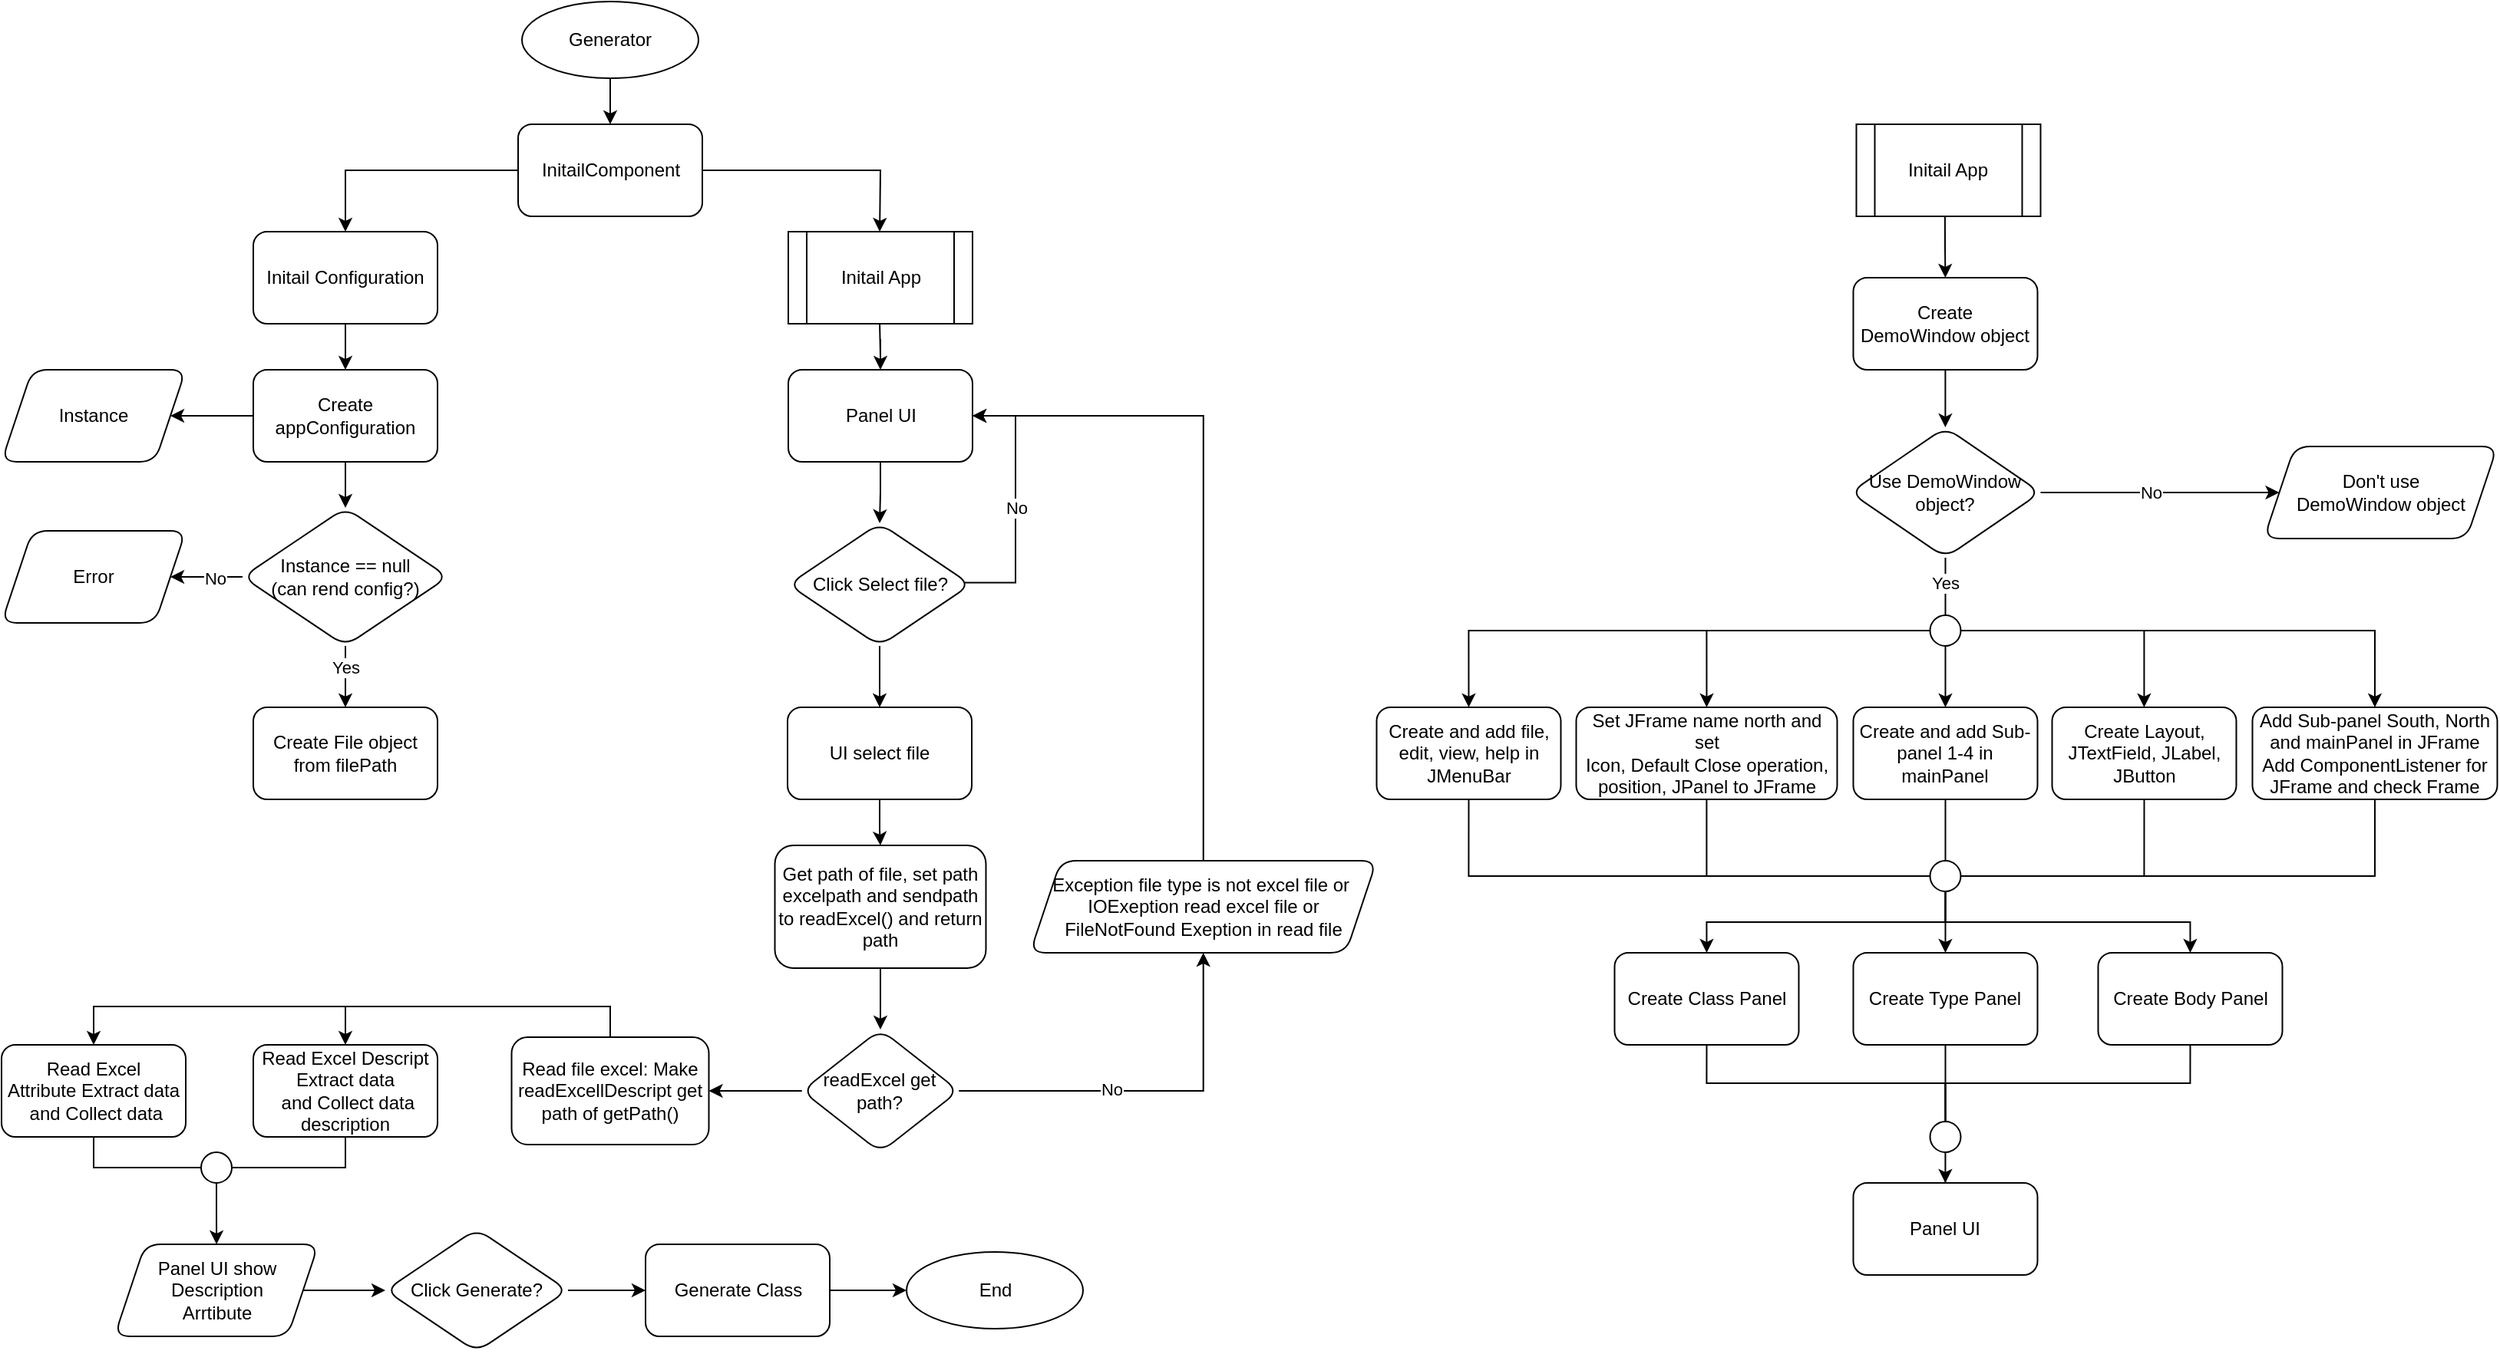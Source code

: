 <mxfile version="22.1.3" type="github">
  <diagram id="C5RBs43oDa-KdzZeNtuy" name="Page-1">
    <mxGraphModel dx="1687" dy="929" grid="1" gridSize="10" guides="1" tooltips="1" connect="1" arrows="1" fold="1" page="1" pageScale="1" pageWidth="827" pageHeight="1169" math="0" shadow="0">
      <root>
        <mxCell id="WIyWlLk6GJQsqaUBKTNV-0" />
        <mxCell id="WIyWlLk6GJQsqaUBKTNV-1" parent="WIyWlLk6GJQsqaUBKTNV-0" />
        <mxCell id="0j7FOSJrUROpXIp207Sh-4" value="" style="edgeStyle=orthogonalEdgeStyle;rounded=0;orthogonalLoop=1;jettySize=auto;html=1;" parent="WIyWlLk6GJQsqaUBKTNV-1" source="0j7FOSJrUROpXIp207Sh-0" edge="1">
          <mxGeometry relative="1" as="geometry">
            <mxPoint x="592.034" y="200" as="targetPoint" />
          </mxGeometry>
        </mxCell>
        <mxCell id="0j7FOSJrUROpXIp207Sh-6" value="" style="edgeStyle=orthogonalEdgeStyle;rounded=0;orthogonalLoop=1;jettySize=auto;html=1;" parent="WIyWlLk6GJQsqaUBKTNV-1" source="0j7FOSJrUROpXIp207Sh-0" target="0j7FOSJrUROpXIp207Sh-5" edge="1">
          <mxGeometry relative="1" as="geometry" />
        </mxCell>
        <mxCell id="0j7FOSJrUROpXIp207Sh-0" value="InitailComponent" style="rounded=1;whiteSpace=wrap;html=1;" parent="WIyWlLk6GJQsqaUBKTNV-1" vertex="1">
          <mxGeometry x="356.5" y="130" width="120" height="60" as="geometry" />
        </mxCell>
        <mxCell id="0j7FOSJrUROpXIp207Sh-2" value="" style="edgeStyle=orthogonalEdgeStyle;rounded=0;orthogonalLoop=1;jettySize=auto;html=1;" parent="WIyWlLk6GJQsqaUBKTNV-1" source="0j7FOSJrUROpXIp207Sh-1" target="0j7FOSJrUROpXIp207Sh-0" edge="1">
          <mxGeometry relative="1" as="geometry" />
        </mxCell>
        <mxCell id="0j7FOSJrUROpXIp207Sh-1" value="Generator" style="ellipse;whiteSpace=wrap;html=1;" parent="WIyWlLk6GJQsqaUBKTNV-1" vertex="1">
          <mxGeometry x="359" y="50" width="115" height="50" as="geometry" />
        </mxCell>
        <mxCell id="0j7FOSJrUROpXIp207Sh-37" value="" style="edgeStyle=orthogonalEdgeStyle;rounded=0;orthogonalLoop=1;jettySize=auto;html=1;" parent="WIyWlLk6GJQsqaUBKTNV-1" target="0j7FOSJrUROpXIp207Sh-36" edge="1">
          <mxGeometry relative="1" as="geometry">
            <mxPoint x="592.034" y="260" as="sourcePoint" />
          </mxGeometry>
        </mxCell>
        <mxCell id="0j7FOSJrUROpXIp207Sh-109" value="" style="edgeStyle=orthogonalEdgeStyle;rounded=0;orthogonalLoop=1;jettySize=auto;html=1;" parent="WIyWlLk6GJQsqaUBKTNV-1" source="0j7FOSJrUROpXIp207Sh-5" target="0j7FOSJrUROpXIp207Sh-7" edge="1">
          <mxGeometry relative="1" as="geometry" />
        </mxCell>
        <mxCell id="0j7FOSJrUROpXIp207Sh-5" value="Initail Configuration" style="rounded=1;whiteSpace=wrap;html=1;" parent="WIyWlLk6GJQsqaUBKTNV-1" vertex="1">
          <mxGeometry x="184" y="200" width="120" height="60" as="geometry" />
        </mxCell>
        <mxCell id="0j7FOSJrUROpXIp207Sh-21" value="" style="edgeStyle=orthogonalEdgeStyle;rounded=0;orthogonalLoop=1;jettySize=auto;html=1;" parent="WIyWlLk6GJQsqaUBKTNV-1" source="0j7FOSJrUROpXIp207Sh-7" target="0j7FOSJrUROpXIp207Sh-20" edge="1">
          <mxGeometry relative="1" as="geometry" />
        </mxCell>
        <mxCell id="0j7FOSJrUROpXIp207Sh-23" value="" style="edgeStyle=orthogonalEdgeStyle;rounded=0;orthogonalLoop=1;jettySize=auto;html=1;" parent="WIyWlLk6GJQsqaUBKTNV-1" source="0j7FOSJrUROpXIp207Sh-7" target="0j7FOSJrUROpXIp207Sh-9" edge="1">
          <mxGeometry relative="1" as="geometry" />
        </mxCell>
        <mxCell id="0j7FOSJrUROpXIp207Sh-7" value="Create&lt;br&gt;appConfiguration" style="rounded=1;whiteSpace=wrap;html=1;" parent="WIyWlLk6GJQsqaUBKTNV-1" vertex="1">
          <mxGeometry x="184" y="290" width="120" height="60" as="geometry" />
        </mxCell>
        <mxCell id="0j7FOSJrUROpXIp207Sh-15" value="" style="edgeStyle=orthogonalEdgeStyle;rounded=0;orthogonalLoop=1;jettySize=auto;html=1;" parent="WIyWlLk6GJQsqaUBKTNV-1" source="0j7FOSJrUROpXIp207Sh-9" target="0j7FOSJrUROpXIp207Sh-14" edge="1">
          <mxGeometry relative="1" as="geometry" />
        </mxCell>
        <mxCell id="0j7FOSJrUROpXIp207Sh-16" value="Yes" style="edgeLabel;html=1;align=center;verticalAlign=middle;resizable=0;points=[];" parent="0j7FOSJrUROpXIp207Sh-15" vertex="1" connectable="0">
          <mxGeometry x="-0.033" y="-1" relative="1" as="geometry">
            <mxPoint x="1" y="-6" as="offset" />
          </mxGeometry>
        </mxCell>
        <mxCell id="0j7FOSJrUROpXIp207Sh-18" value="" style="edgeStyle=orthogonalEdgeStyle;rounded=0;orthogonalLoop=1;jettySize=auto;html=1;" parent="WIyWlLk6GJQsqaUBKTNV-1" source="0j7FOSJrUROpXIp207Sh-9" target="0j7FOSJrUROpXIp207Sh-17" edge="1">
          <mxGeometry relative="1" as="geometry" />
        </mxCell>
        <mxCell id="0j7FOSJrUROpXIp207Sh-19" value="No" style="edgeLabel;html=1;align=center;verticalAlign=middle;resizable=0;points=[];" parent="0j7FOSJrUROpXIp207Sh-18" vertex="1" connectable="0">
          <mxGeometry x="-0.082" y="1" relative="1" as="geometry">
            <mxPoint as="offset" />
          </mxGeometry>
        </mxCell>
        <mxCell id="0j7FOSJrUROpXIp207Sh-9" value="Instance == null&lt;br&gt;(can rend config?)" style="rhombus;whiteSpace=wrap;html=1;rounded=1;" parent="WIyWlLk6GJQsqaUBKTNV-1" vertex="1">
          <mxGeometry x="177" y="380" width="134" height="90" as="geometry" />
        </mxCell>
        <mxCell id="0j7FOSJrUROpXIp207Sh-14" value="Create File object from filePath" style="whiteSpace=wrap;html=1;rounded=1;" parent="WIyWlLk6GJQsqaUBKTNV-1" vertex="1">
          <mxGeometry x="184" y="510" width="120" height="60" as="geometry" />
        </mxCell>
        <mxCell id="0j7FOSJrUROpXIp207Sh-17" value="Error" style="shape=parallelogram;perimeter=parallelogramPerimeter;whiteSpace=wrap;html=1;fixedSize=1;rounded=1;" parent="WIyWlLk6GJQsqaUBKTNV-1" vertex="1">
          <mxGeometry x="20" y="395" width="120" height="60" as="geometry" />
        </mxCell>
        <mxCell id="0j7FOSJrUROpXIp207Sh-20" value="Instance" style="shape=parallelogram;perimeter=parallelogramPerimeter;whiteSpace=wrap;html=1;fixedSize=1;rounded=1;" parent="WIyWlLk6GJQsqaUBKTNV-1" vertex="1">
          <mxGeometry x="20" y="290" width="120" height="60" as="geometry" />
        </mxCell>
        <mxCell id="0j7FOSJrUROpXIp207Sh-27" value="" style="edgeStyle=orthogonalEdgeStyle;rounded=0;orthogonalLoop=1;jettySize=auto;html=1;" parent="WIyWlLk6GJQsqaUBKTNV-1" source="0j7FOSJrUROpXIp207Sh-24" target="0j7FOSJrUROpXIp207Sh-26" edge="1">
          <mxGeometry relative="1" as="geometry" />
        </mxCell>
        <mxCell id="0j7FOSJrUROpXIp207Sh-24" value="Create&lt;br&gt;DemoWindow object" style="rounded=1;whiteSpace=wrap;html=1;" parent="WIyWlLk6GJQsqaUBKTNV-1" vertex="1">
          <mxGeometry x="1226.24" y="230" width="120" height="60" as="geometry" />
        </mxCell>
        <mxCell id="0j7FOSJrUROpXIp207Sh-29" value="" style="edgeStyle=orthogonalEdgeStyle;rounded=0;orthogonalLoop=1;jettySize=auto;html=1;" parent="WIyWlLk6GJQsqaUBKTNV-1" source="0j7FOSJrUROpXIp207Sh-26" target="0j7FOSJrUROpXIp207Sh-28" edge="1">
          <mxGeometry relative="1" as="geometry" />
        </mxCell>
        <mxCell id="0j7FOSJrUROpXIp207Sh-30" value="No" style="edgeLabel;html=1;align=center;verticalAlign=middle;resizable=0;points=[];" parent="0j7FOSJrUROpXIp207Sh-29" vertex="1" connectable="0">
          <mxGeometry x="-0.078" relative="1" as="geometry">
            <mxPoint as="offset" />
          </mxGeometry>
        </mxCell>
        <mxCell id="0j7FOSJrUROpXIp207Sh-26" value="Use DemoWindow object?" style="rhombus;whiteSpace=wrap;html=1;rounded=1;" parent="WIyWlLk6GJQsqaUBKTNV-1" vertex="1">
          <mxGeometry x="1224.24" y="327.5" width="124" height="85" as="geometry" />
        </mxCell>
        <mxCell id="0j7FOSJrUROpXIp207Sh-28" value="Don&#39;t use &lt;br&gt;DemoWindow object" style="shape=parallelogram;perimeter=parallelogramPerimeter;whiteSpace=wrap;html=1;fixedSize=1;rounded=1;" parent="WIyWlLk6GJQsqaUBKTNV-1" vertex="1">
          <mxGeometry x="1493.74" y="340" width="152" height="60" as="geometry" />
        </mxCell>
        <mxCell id="0j7FOSJrUROpXIp207Sh-57" style="edgeStyle=orthogonalEdgeStyle;rounded=0;orthogonalLoop=1;jettySize=auto;html=1;exitX=0.5;exitY=1;exitDx=0;exitDy=0;entryX=0;entryY=0.5;entryDx=0;entryDy=0;endArrow=none;endFill=0;" parent="WIyWlLk6GJQsqaUBKTNV-1" source="0j7FOSJrUROpXIp207Sh-31" target="0j7FOSJrUROpXIp207Sh-55" edge="1">
          <mxGeometry relative="1" as="geometry" />
        </mxCell>
        <mxCell id="0j7FOSJrUROpXIp207Sh-31" value="Create and add file, edit, view, help in JMenuBar" style="rounded=1;whiteSpace=wrap;html=1;" parent="WIyWlLk6GJQsqaUBKTNV-1" vertex="1">
          <mxGeometry x="915.74" y="510" width="120" height="60" as="geometry" />
        </mxCell>
        <mxCell id="0j7FOSJrUROpXIp207Sh-58" style="edgeStyle=orthogonalEdgeStyle;rounded=0;orthogonalLoop=1;jettySize=auto;html=1;entryX=0;entryY=0.5;entryDx=0;entryDy=0;endArrow=none;endFill=0;" parent="WIyWlLk6GJQsqaUBKTNV-1" source="0j7FOSJrUROpXIp207Sh-34" target="0j7FOSJrUROpXIp207Sh-55" edge="1">
          <mxGeometry relative="1" as="geometry">
            <Array as="points">
              <mxPoint x="1130.74" y="620" />
            </Array>
          </mxGeometry>
        </mxCell>
        <mxCell id="0j7FOSJrUROpXIp207Sh-34" value="Set JFrame name north and set &lt;br&gt;Icon, Default Close operation, position, JPanel to JFrame" style="whiteSpace=wrap;html=1;rounded=1;align=center;" parent="WIyWlLk6GJQsqaUBKTNV-1" vertex="1">
          <mxGeometry x="1045.74" y="510" width="170" height="60" as="geometry" />
        </mxCell>
        <mxCell id="0j7FOSJrUROpXIp207Sh-66" value="" style="edgeStyle=orthogonalEdgeStyle;rounded=0;orthogonalLoop=1;jettySize=auto;html=1;" parent="WIyWlLk6GJQsqaUBKTNV-1" source="0j7FOSJrUROpXIp207Sh-36" target="0j7FOSJrUROpXIp207Sh-65" edge="1">
          <mxGeometry relative="1" as="geometry" />
        </mxCell>
        <mxCell id="0j7FOSJrUROpXIp207Sh-36" value="Panel UI" style="rounded=1;whiteSpace=wrap;html=1;" parent="WIyWlLk6GJQsqaUBKTNV-1" vertex="1">
          <mxGeometry x="532.5" y="290" width="120" height="60" as="geometry" />
        </mxCell>
        <mxCell id="0j7FOSJrUROpXIp207Sh-39" value="" style="edgeStyle=orthogonalEdgeStyle;rounded=0;orthogonalLoop=1;jettySize=auto;html=1;endArrow=none;endFill=0;" parent="WIyWlLk6GJQsqaUBKTNV-1" source="0j7FOSJrUROpXIp207Sh-26" target="0j7FOSJrUROpXIp207Sh-38" edge="1">
          <mxGeometry relative="1" as="geometry">
            <mxPoint x="1286.74" y="400" as="sourcePoint" />
            <mxPoint x="1095.74" y="510" as="targetPoint" />
            <Array as="points">
              <mxPoint x="1286.74" y="460" />
            </Array>
          </mxGeometry>
        </mxCell>
        <mxCell id="0j7FOSJrUROpXIp207Sh-40" value="Yes" style="edgeLabel;html=1;align=center;verticalAlign=middle;resizable=0;points=[];" parent="0j7FOSJrUROpXIp207Sh-39" vertex="1" connectable="0">
          <mxGeometry x="-0.343" relative="1" as="geometry">
            <mxPoint y="4" as="offset" />
          </mxGeometry>
        </mxCell>
        <mxCell id="0j7FOSJrUROpXIp207Sh-42" style="edgeStyle=orthogonalEdgeStyle;rounded=0;orthogonalLoop=1;jettySize=auto;html=1;exitX=0;exitY=0.5;exitDx=0;exitDy=0;entryX=0.5;entryY=0;entryDx=0;entryDy=0;" parent="WIyWlLk6GJQsqaUBKTNV-1" source="0j7FOSJrUROpXIp207Sh-38" target="0j7FOSJrUROpXIp207Sh-31" edge="1">
          <mxGeometry relative="1" as="geometry" />
        </mxCell>
        <mxCell id="0j7FOSJrUROpXIp207Sh-43" style="edgeStyle=orthogonalEdgeStyle;rounded=0;orthogonalLoop=1;jettySize=auto;html=1;exitX=0;exitY=0.5;exitDx=0;exitDy=0;entryX=0.5;entryY=0;entryDx=0;entryDy=0;" parent="WIyWlLk6GJQsqaUBKTNV-1" source="0j7FOSJrUROpXIp207Sh-38" target="0j7FOSJrUROpXIp207Sh-34" edge="1">
          <mxGeometry relative="1" as="geometry" />
        </mxCell>
        <mxCell id="0j7FOSJrUROpXIp207Sh-45" value="" style="edgeStyle=orthogonalEdgeStyle;rounded=0;orthogonalLoop=1;jettySize=auto;html=1;" parent="WIyWlLk6GJQsqaUBKTNV-1" source="0j7FOSJrUROpXIp207Sh-38" target="0j7FOSJrUROpXIp207Sh-44" edge="1">
          <mxGeometry relative="1" as="geometry" />
        </mxCell>
        <mxCell id="0j7FOSJrUROpXIp207Sh-50" value="" style="edgeStyle=orthogonalEdgeStyle;rounded=0;orthogonalLoop=1;jettySize=auto;html=1;" parent="WIyWlLk6GJQsqaUBKTNV-1" source="0j7FOSJrUROpXIp207Sh-38" target="0j7FOSJrUROpXIp207Sh-49" edge="1">
          <mxGeometry relative="1" as="geometry" />
        </mxCell>
        <mxCell id="0j7FOSJrUROpXIp207Sh-53" style="edgeStyle=orthogonalEdgeStyle;rounded=0;orthogonalLoop=1;jettySize=auto;html=1;exitX=1;exitY=0.5;exitDx=0;exitDy=0;entryX=0.5;entryY=0;entryDx=0;entryDy=0;" parent="WIyWlLk6GJQsqaUBKTNV-1" source="0j7FOSJrUROpXIp207Sh-38" target="0j7FOSJrUROpXIp207Sh-52" edge="1">
          <mxGeometry relative="1" as="geometry" />
        </mxCell>
        <mxCell id="0j7FOSJrUROpXIp207Sh-38" value="" style="ellipse;whiteSpace=wrap;html=1;aspect=fixed;" parent="WIyWlLk6GJQsqaUBKTNV-1" vertex="1">
          <mxGeometry x="1276.24" y="450" width="20" height="20" as="geometry" />
        </mxCell>
        <mxCell id="0j7FOSJrUROpXIp207Sh-61" value="" style="edgeStyle=orthogonalEdgeStyle;rounded=0;orthogonalLoop=1;jettySize=auto;html=1;endArrow=none;endFill=0;" parent="WIyWlLk6GJQsqaUBKTNV-1" source="0j7FOSJrUROpXIp207Sh-44" target="0j7FOSJrUROpXIp207Sh-55" edge="1">
          <mxGeometry relative="1" as="geometry" />
        </mxCell>
        <mxCell id="0j7FOSJrUROpXIp207Sh-44" value="Create and add Sub-panel 1-4 in mainPanel" style="rounded=1;whiteSpace=wrap;html=1;" parent="WIyWlLk6GJQsqaUBKTNV-1" vertex="1">
          <mxGeometry x="1226.24" y="510" width="120" height="60" as="geometry" />
        </mxCell>
        <mxCell id="0j7FOSJrUROpXIp207Sh-62" style="edgeStyle=orthogonalEdgeStyle;rounded=0;orthogonalLoop=1;jettySize=auto;html=1;exitX=0.5;exitY=1;exitDx=0;exitDy=0;entryX=1;entryY=0.5;entryDx=0;entryDy=0;endArrow=none;endFill=0;" parent="WIyWlLk6GJQsqaUBKTNV-1" source="0j7FOSJrUROpXIp207Sh-49" target="0j7FOSJrUROpXIp207Sh-55" edge="1">
          <mxGeometry relative="1" as="geometry" />
        </mxCell>
        <mxCell id="0j7FOSJrUROpXIp207Sh-49" value="Create Layout, JTextField, JLabel, JButton" style="rounded=1;whiteSpace=wrap;html=1;" parent="WIyWlLk6GJQsqaUBKTNV-1" vertex="1">
          <mxGeometry x="1355.74" y="510" width="120" height="60" as="geometry" />
        </mxCell>
        <mxCell id="0j7FOSJrUROpXIp207Sh-63" style="edgeStyle=orthogonalEdgeStyle;rounded=0;orthogonalLoop=1;jettySize=auto;html=1;exitX=0.5;exitY=1;exitDx=0;exitDy=0;entryX=1;entryY=0.5;entryDx=0;entryDy=0;endArrow=none;endFill=0;" parent="WIyWlLk6GJQsqaUBKTNV-1" source="0j7FOSJrUROpXIp207Sh-52" target="0j7FOSJrUROpXIp207Sh-55" edge="1">
          <mxGeometry relative="1" as="geometry" />
        </mxCell>
        <mxCell id="0j7FOSJrUROpXIp207Sh-52" value="Add Sub-panel South, North and mainPanel in JFrame&lt;br&gt;Add ComponentListener for JFrame and check Frame" style="rounded=1;whiteSpace=wrap;html=1;" parent="WIyWlLk6GJQsqaUBKTNV-1" vertex="1">
          <mxGeometry x="1486.24" y="510" width="159.5" height="60" as="geometry" />
        </mxCell>
        <mxCell id="0j7FOSJrUROpXIp207Sh-64" style="edgeStyle=orthogonalEdgeStyle;rounded=0;orthogonalLoop=1;jettySize=auto;html=1;exitX=0.5;exitY=1;exitDx=0;exitDy=0;entryX=0.5;entryY=0;entryDx=0;entryDy=0;" parent="WIyWlLk6GJQsqaUBKTNV-1" source="0j7FOSJrUROpXIp207Sh-55" target="0j7FOSJrUROpXIp207Sh-84" edge="1">
          <mxGeometry relative="1" as="geometry">
            <mxPoint x="1285.74" y="680" as="targetPoint" />
          </mxGeometry>
        </mxCell>
        <mxCell id="0j7FOSJrUROpXIp207Sh-87" style="edgeStyle=orthogonalEdgeStyle;rounded=0;orthogonalLoop=1;jettySize=auto;html=1;exitX=0.5;exitY=1;exitDx=0;exitDy=0;entryX=0.5;entryY=0;entryDx=0;entryDy=0;" parent="WIyWlLk6GJQsqaUBKTNV-1" source="0j7FOSJrUROpXIp207Sh-55" target="0j7FOSJrUROpXIp207Sh-86" edge="1">
          <mxGeometry relative="1" as="geometry" />
        </mxCell>
        <mxCell id="0j7FOSJrUROpXIp207Sh-90" style="edgeStyle=orthogonalEdgeStyle;rounded=0;orthogonalLoop=1;jettySize=auto;html=1;exitX=0.5;exitY=1;exitDx=0;exitDy=0;entryX=0.5;entryY=0;entryDx=0;entryDy=0;" parent="WIyWlLk6GJQsqaUBKTNV-1" source="0j7FOSJrUROpXIp207Sh-55" target="0j7FOSJrUROpXIp207Sh-89" edge="1">
          <mxGeometry relative="1" as="geometry" />
        </mxCell>
        <mxCell id="0j7FOSJrUROpXIp207Sh-55" value="" style="ellipse;whiteSpace=wrap;html=1;aspect=fixed;" parent="WIyWlLk6GJQsqaUBKTNV-1" vertex="1">
          <mxGeometry x="1276.24" y="610" width="20" height="20" as="geometry" />
        </mxCell>
        <mxCell id="0j7FOSJrUROpXIp207Sh-68" value="" style="edgeStyle=orthogonalEdgeStyle;rounded=0;orthogonalLoop=1;jettySize=auto;html=1;entryX=1;entryY=0.5;entryDx=0;entryDy=0;exitX=0.963;exitY=0.484;exitDx=0;exitDy=0;exitPerimeter=0;" parent="WIyWlLk6GJQsqaUBKTNV-1" source="0j7FOSJrUROpXIp207Sh-65" target="0j7FOSJrUROpXIp207Sh-36" edge="1">
          <mxGeometry relative="1" as="geometry">
            <mxPoint x="720.5" y="430" as="targetPoint" />
            <Array as="points">
              <mxPoint x="680.5" y="429" />
              <mxPoint x="680.5" y="320" />
            </Array>
          </mxGeometry>
        </mxCell>
        <mxCell id="0j7FOSJrUROpXIp207Sh-70" value="No" style="edgeLabel;html=1;align=center;verticalAlign=middle;resizable=0;points=[];" parent="0j7FOSJrUROpXIp207Sh-68" vertex="1" connectable="0">
          <mxGeometry x="-0.075" relative="1" as="geometry">
            <mxPoint y="-4" as="offset" />
          </mxGeometry>
        </mxCell>
        <mxCell id="0j7FOSJrUROpXIp207Sh-72" value="" style="edgeStyle=orthogonalEdgeStyle;rounded=0;orthogonalLoop=1;jettySize=auto;html=1;" parent="WIyWlLk6GJQsqaUBKTNV-1" source="0j7FOSJrUROpXIp207Sh-65" target="0j7FOSJrUROpXIp207Sh-71" edge="1">
          <mxGeometry relative="1" as="geometry" />
        </mxCell>
        <mxCell id="0j7FOSJrUROpXIp207Sh-65" value="Click Select file?" style="rhombus;whiteSpace=wrap;html=1;rounded=1;" parent="WIyWlLk6GJQsqaUBKTNV-1" vertex="1">
          <mxGeometry x="532.5" y="390" width="119" height="80" as="geometry" />
        </mxCell>
        <mxCell id="0j7FOSJrUROpXIp207Sh-74" value="" style="edgeStyle=orthogonalEdgeStyle;rounded=0;orthogonalLoop=1;jettySize=auto;html=1;entryX=0.5;entryY=0;entryDx=0;entryDy=0;" parent="WIyWlLk6GJQsqaUBKTNV-1" source="0j7FOSJrUROpXIp207Sh-71" target="0j7FOSJrUROpXIp207Sh-97" edge="1">
          <mxGeometry relative="1" as="geometry" />
        </mxCell>
        <mxCell id="0j7FOSJrUROpXIp207Sh-71" value="UI select file" style="whiteSpace=wrap;html=1;rounded=1;" parent="WIyWlLk6GJQsqaUBKTNV-1" vertex="1">
          <mxGeometry x="532" y="510" width="120" height="60" as="geometry" />
        </mxCell>
        <mxCell id="0j7FOSJrUROpXIp207Sh-107" value="" style="edgeStyle=orthogonalEdgeStyle;rounded=0;orthogonalLoop=1;jettySize=auto;html=1;" parent="WIyWlLk6GJQsqaUBKTNV-1" source="0j7FOSJrUROpXIp207Sh-73" target="0j7FOSJrUROpXIp207Sh-106" edge="1">
          <mxGeometry relative="1" as="geometry" />
        </mxCell>
        <mxCell id="0j7FOSJrUROpXIp207Sh-114" value="No" style="edgeLabel;html=1;align=center;verticalAlign=middle;resizable=0;points=[];" parent="0j7FOSJrUROpXIp207Sh-107" vertex="1" connectable="0">
          <mxGeometry x="-0.204" y="1" relative="1" as="geometry">
            <mxPoint as="offset" />
          </mxGeometry>
        </mxCell>
        <mxCell id="0j7FOSJrUROpXIp207Sh-127" value="" style="edgeStyle=orthogonalEdgeStyle;rounded=0;orthogonalLoop=1;jettySize=auto;html=1;" parent="WIyWlLk6GJQsqaUBKTNV-1" source="0j7FOSJrUROpXIp207Sh-73" target="0j7FOSJrUROpXIp207Sh-116" edge="1">
          <mxGeometry relative="1" as="geometry" />
        </mxCell>
        <mxCell id="0j7FOSJrUROpXIp207Sh-73" value="readExcel get path?" style="rhombus;whiteSpace=wrap;html=1;rounded=1;" parent="WIyWlLk6GJQsqaUBKTNV-1" vertex="1">
          <mxGeometry x="541.37" y="720" width="102.25" height="80" as="geometry" />
        </mxCell>
        <mxCell id="0j7FOSJrUROpXIp207Sh-92" style="edgeStyle=orthogonalEdgeStyle;rounded=0;orthogonalLoop=1;jettySize=auto;html=1;exitX=0.5;exitY=1;exitDx=0;exitDy=0;endArrow=none;endFill=0;" parent="WIyWlLk6GJQsqaUBKTNV-1" source="0j7FOSJrUROpXIp207Sh-84" target="0j7FOSJrUROpXIp207Sh-91" edge="1">
          <mxGeometry relative="1" as="geometry" />
        </mxCell>
        <mxCell id="0j7FOSJrUROpXIp207Sh-84" value="Create Class Panel" style="rounded=1;whiteSpace=wrap;html=1;" parent="WIyWlLk6GJQsqaUBKTNV-1" vertex="1">
          <mxGeometry x="1070.74" y="670" width="120" height="60" as="geometry" />
        </mxCell>
        <mxCell id="0j7FOSJrUROpXIp207Sh-93" style="edgeStyle=orthogonalEdgeStyle;rounded=0;orthogonalLoop=1;jettySize=auto;html=1;exitX=0.5;exitY=1;exitDx=0;exitDy=0;entryX=0.5;entryY=0;entryDx=0;entryDy=0;endArrow=none;endFill=0;" parent="WIyWlLk6GJQsqaUBKTNV-1" source="0j7FOSJrUROpXIp207Sh-86" target="0j7FOSJrUROpXIp207Sh-91" edge="1">
          <mxGeometry relative="1" as="geometry" />
        </mxCell>
        <mxCell id="0j7FOSJrUROpXIp207Sh-86" value="Create Type Panel" style="rounded=1;whiteSpace=wrap;html=1;" parent="WIyWlLk6GJQsqaUBKTNV-1" vertex="1">
          <mxGeometry x="1226.24" y="670" width="120" height="60" as="geometry" />
        </mxCell>
        <mxCell id="0j7FOSJrUROpXIp207Sh-94" style="edgeStyle=orthogonalEdgeStyle;rounded=0;orthogonalLoop=1;jettySize=auto;html=1;exitX=0.5;exitY=1;exitDx=0;exitDy=0;entryX=0.5;entryY=0;entryDx=0;entryDy=0;endArrow=none;endFill=0;" parent="WIyWlLk6GJQsqaUBKTNV-1" source="0j7FOSJrUROpXIp207Sh-89" target="0j7FOSJrUROpXIp207Sh-91" edge="1">
          <mxGeometry relative="1" as="geometry" />
        </mxCell>
        <mxCell id="0j7FOSJrUROpXIp207Sh-89" value="Create Body Panel" style="rounded=1;whiteSpace=wrap;html=1;" parent="WIyWlLk6GJQsqaUBKTNV-1" vertex="1">
          <mxGeometry x="1385.74" y="670" width="120" height="60" as="geometry" />
        </mxCell>
        <mxCell id="0j7FOSJrUROpXIp207Sh-113" value="" style="edgeStyle=orthogonalEdgeStyle;rounded=0;orthogonalLoop=1;jettySize=auto;html=1;" parent="WIyWlLk6GJQsqaUBKTNV-1" source="0j7FOSJrUROpXIp207Sh-91" target="0j7FOSJrUROpXIp207Sh-112" edge="1">
          <mxGeometry relative="1" as="geometry" />
        </mxCell>
        <mxCell id="0j7FOSJrUROpXIp207Sh-91" value="" style="ellipse;whiteSpace=wrap;html=1;aspect=fixed;" parent="WIyWlLk6GJQsqaUBKTNV-1" vertex="1">
          <mxGeometry x="1276.24" y="780" width="20" height="20" as="geometry" />
        </mxCell>
        <mxCell id="0j7FOSJrUROpXIp207Sh-117" value="" style="edgeStyle=orthogonalEdgeStyle;rounded=0;orthogonalLoop=1;jettySize=auto;html=1;exitX=0.5;exitY=1;exitDx=0;exitDy=0;entryX=0.5;entryY=0;entryDx=0;entryDy=0;" parent="WIyWlLk6GJQsqaUBKTNV-1" source="0j7FOSJrUROpXIp207Sh-97" target="0j7FOSJrUROpXIp207Sh-73" edge="1">
          <mxGeometry relative="1" as="geometry" />
        </mxCell>
        <mxCell id="0j7FOSJrUROpXIp207Sh-97" value="Get path of file, set path excelpath and sendpath to readExcel() and return path" style="rounded=1;whiteSpace=wrap;html=1;" parent="WIyWlLk6GJQsqaUBKTNV-1" vertex="1">
          <mxGeometry x="523.75" y="600" width="137.49" height="80" as="geometry" />
        </mxCell>
        <mxCell id="0j7FOSJrUROpXIp207Sh-108" style="edgeStyle=orthogonalEdgeStyle;rounded=0;orthogonalLoop=1;jettySize=auto;html=1;exitX=0.5;exitY=0;exitDx=0;exitDy=0;entryX=1;entryY=0.5;entryDx=0;entryDy=0;" parent="WIyWlLk6GJQsqaUBKTNV-1" source="0j7FOSJrUROpXIp207Sh-106" target="0j7FOSJrUROpXIp207Sh-36" edge="1">
          <mxGeometry relative="1" as="geometry" />
        </mxCell>
        <mxCell id="0j7FOSJrUROpXIp207Sh-106" value="Exception file type is not excel file or&amp;nbsp;&lt;br&gt;IOExeption read excel file or&lt;br&gt;FileNotFound Exeption in read file" style="shape=parallelogram;perimeter=parallelogramPerimeter;whiteSpace=wrap;html=1;fixedSize=1;rounded=1;" parent="WIyWlLk6GJQsqaUBKTNV-1" vertex="1">
          <mxGeometry x="690" y="610" width="225.74" height="60" as="geometry" />
        </mxCell>
        <mxCell id="0j7FOSJrUROpXIp207Sh-111" value="" style="edgeStyle=orthogonalEdgeStyle;rounded=0;orthogonalLoop=1;jettySize=auto;html=1;exitX=0.481;exitY=1;exitDx=0;exitDy=0;exitPerimeter=0;" parent="WIyWlLk6GJQsqaUBKTNV-1" source="EuO8BrXa_B6PYUOGaA-o-0" target="0j7FOSJrUROpXIp207Sh-24" edge="1">
          <mxGeometry relative="1" as="geometry">
            <mxPoint x="1286.24" y="190" as="sourcePoint" />
          </mxGeometry>
        </mxCell>
        <mxCell id="0j7FOSJrUROpXIp207Sh-112" value="Panel UI" style="rounded=1;whiteSpace=wrap;html=1;" parent="WIyWlLk6GJQsqaUBKTNV-1" vertex="1">
          <mxGeometry x="1226.24" y="820" width="120" height="60" as="geometry" />
        </mxCell>
        <mxCell id="0j7FOSJrUROpXIp207Sh-139" style="edgeStyle=orthogonalEdgeStyle;rounded=0;orthogonalLoop=1;jettySize=auto;html=1;exitX=0.5;exitY=0;exitDx=0;exitDy=0;entryX=0.5;entryY=0;entryDx=0;entryDy=0;" parent="WIyWlLk6GJQsqaUBKTNV-1" source="0j7FOSJrUROpXIp207Sh-116" target="0j7FOSJrUROpXIp207Sh-129" edge="1">
          <mxGeometry relative="1" as="geometry" />
        </mxCell>
        <mxCell id="0j7FOSJrUROpXIp207Sh-142" style="edgeStyle=orthogonalEdgeStyle;rounded=0;orthogonalLoop=1;jettySize=auto;html=1;exitX=0.5;exitY=0;exitDx=0;exitDy=0;entryX=0.5;entryY=0;entryDx=0;entryDy=0;" parent="WIyWlLk6GJQsqaUBKTNV-1" source="0j7FOSJrUROpXIp207Sh-116" target="0j7FOSJrUROpXIp207Sh-118" edge="1">
          <mxGeometry relative="1" as="geometry" />
        </mxCell>
        <mxCell id="0j7FOSJrUROpXIp207Sh-116" value="Read file excel: Make readExcellDescript get path of getPath()" style="whiteSpace=wrap;html=1;rounded=1;" parent="WIyWlLk6GJQsqaUBKTNV-1" vertex="1">
          <mxGeometry x="352.25" y="725" width="128.5" height="70" as="geometry" />
        </mxCell>
        <mxCell id="0j7FOSJrUROpXIp207Sh-144" style="edgeStyle=orthogonalEdgeStyle;rounded=0;orthogonalLoop=1;jettySize=auto;html=1;exitX=0.5;exitY=1;exitDx=0;exitDy=0;entryX=1;entryY=0.5;entryDx=0;entryDy=0;endArrow=none;endFill=0;" parent="WIyWlLk6GJQsqaUBKTNV-1" source="0j7FOSJrUROpXIp207Sh-118" target="0j7FOSJrUROpXIp207Sh-137" edge="1">
          <mxGeometry relative="1" as="geometry" />
        </mxCell>
        <mxCell id="0j7FOSJrUROpXIp207Sh-118" value="Read Excel Descript Extract data&lt;br&gt;&amp;nbsp;and Collect data description" style="whiteSpace=wrap;html=1;rounded=1;" parent="WIyWlLk6GJQsqaUBKTNV-1" vertex="1">
          <mxGeometry x="184" y="730" width="120" height="60" as="geometry" />
        </mxCell>
        <mxCell id="0j7FOSJrUROpXIp207Sh-143" style="edgeStyle=orthogonalEdgeStyle;rounded=0;orthogonalLoop=1;jettySize=auto;html=1;exitX=0.5;exitY=1;exitDx=0;exitDy=0;entryX=0;entryY=0.5;entryDx=0;entryDy=0;endArrow=none;endFill=0;" parent="WIyWlLk6GJQsqaUBKTNV-1" source="0j7FOSJrUROpXIp207Sh-129" target="0j7FOSJrUROpXIp207Sh-137" edge="1">
          <mxGeometry relative="1" as="geometry" />
        </mxCell>
        <mxCell id="0j7FOSJrUROpXIp207Sh-129" value="Read Excel Attribute&amp;nbsp;Extract data&lt;br&gt;&amp;nbsp;and Collect data" style="whiteSpace=wrap;html=1;rounded=1;" parent="WIyWlLk6GJQsqaUBKTNV-1" vertex="1">
          <mxGeometry x="20" y="730" width="120" height="60" as="geometry" />
        </mxCell>
        <mxCell id="0j7FOSJrUROpXIp207Sh-161" value="" style="edgeStyle=orthogonalEdgeStyle;rounded=0;orthogonalLoop=1;jettySize=auto;html=1;" parent="WIyWlLk6GJQsqaUBKTNV-1" source="0j7FOSJrUROpXIp207Sh-137" target="0j7FOSJrUROpXIp207Sh-160" edge="1">
          <mxGeometry relative="1" as="geometry" />
        </mxCell>
        <mxCell id="0j7FOSJrUROpXIp207Sh-137" value="" style="ellipse;whiteSpace=wrap;html=1;aspect=fixed;" parent="WIyWlLk6GJQsqaUBKTNV-1" vertex="1">
          <mxGeometry x="150" y="800" width="20" height="20" as="geometry" />
        </mxCell>
        <mxCell id="0j7FOSJrUROpXIp207Sh-156" value="" style="edgeStyle=orthogonalEdgeStyle;rounded=0;orthogonalLoop=1;jettySize=auto;html=1;" parent="WIyWlLk6GJQsqaUBKTNV-1" source="0j7FOSJrUROpXIp207Sh-152" target="0j7FOSJrUROpXIp207Sh-155" edge="1">
          <mxGeometry relative="1" as="geometry" />
        </mxCell>
        <mxCell id="0j7FOSJrUROpXIp207Sh-152" value="Click Generate?" style="rhombus;whiteSpace=wrap;html=1;rounded=1;" parent="WIyWlLk6GJQsqaUBKTNV-1" vertex="1">
          <mxGeometry x="270" y="850" width="119" height="80" as="geometry" />
        </mxCell>
        <mxCell id="0j7FOSJrUROpXIp207Sh-164" value="" style="edgeStyle=orthogonalEdgeStyle;rounded=0;orthogonalLoop=1;jettySize=auto;html=1;" parent="WIyWlLk6GJQsqaUBKTNV-1" source="0j7FOSJrUROpXIp207Sh-155" target="0j7FOSJrUROpXIp207Sh-163" edge="1">
          <mxGeometry relative="1" as="geometry" />
        </mxCell>
        <mxCell id="0j7FOSJrUROpXIp207Sh-155" value="Generate Class" style="rounded=1;whiteSpace=wrap;html=1;" parent="WIyWlLk6GJQsqaUBKTNV-1" vertex="1">
          <mxGeometry x="439.5" y="860" width="120" height="60" as="geometry" />
        </mxCell>
        <mxCell id="0j7FOSJrUROpXIp207Sh-162" value="" style="edgeStyle=orthogonalEdgeStyle;rounded=0;orthogonalLoop=1;jettySize=auto;html=1;" parent="WIyWlLk6GJQsqaUBKTNV-1" source="0j7FOSJrUROpXIp207Sh-160" target="0j7FOSJrUROpXIp207Sh-152" edge="1">
          <mxGeometry relative="1" as="geometry" />
        </mxCell>
        <mxCell id="0j7FOSJrUROpXIp207Sh-160" value="Panel UI show&lt;br&gt;Description&lt;br&gt;Arrtibute" style="shape=parallelogram;perimeter=parallelogramPerimeter;whiteSpace=wrap;html=1;fixedSize=1;rounded=1;" parent="WIyWlLk6GJQsqaUBKTNV-1" vertex="1">
          <mxGeometry x="93.56" y="860" width="132.87" height="60" as="geometry" />
        </mxCell>
        <mxCell id="0j7FOSJrUROpXIp207Sh-163" value="End&lt;br&gt;" style="ellipse;whiteSpace=wrap;html=1;" parent="WIyWlLk6GJQsqaUBKTNV-1" vertex="1">
          <mxGeometry x="609.5" y="865" width="115" height="50" as="geometry" />
        </mxCell>
        <mxCell id="EuO8BrXa_B6PYUOGaA-o-0" value="Initail App" style="shape=process;whiteSpace=wrap;html=1;backgroundOutline=1;" vertex="1" parent="WIyWlLk6GJQsqaUBKTNV-1">
          <mxGeometry x="1228.24" y="130" width="120" height="60" as="geometry" />
        </mxCell>
        <mxCell id="EuO8BrXa_B6PYUOGaA-o-1" value="Initail App" style="shape=process;whiteSpace=wrap;html=1;backgroundOutline=1;" vertex="1" parent="WIyWlLk6GJQsqaUBKTNV-1">
          <mxGeometry x="532.5" y="200" width="120" height="60" as="geometry" />
        </mxCell>
      </root>
    </mxGraphModel>
  </diagram>
</mxfile>
